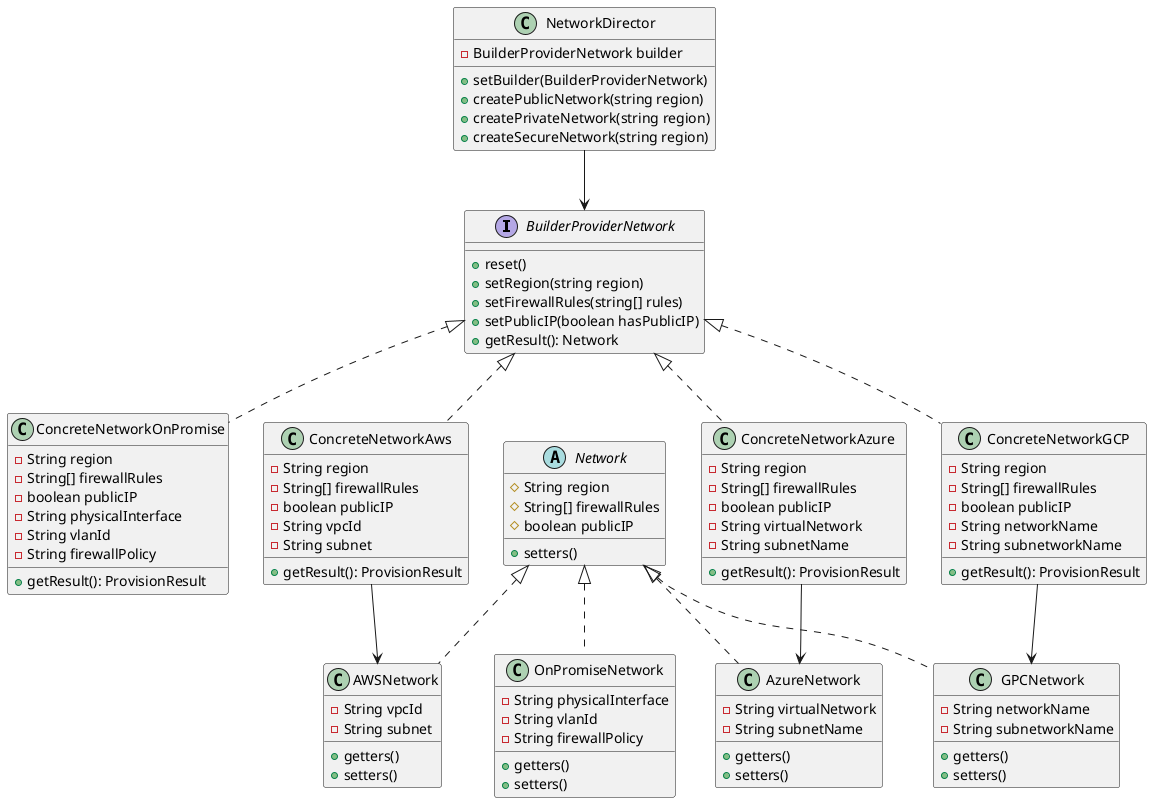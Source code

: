 @startuml build-Network

interface BuilderProviderNetwork {
    + reset()
    + setRegion(string region)
    + setFirewallRules(string[] rules)
    + setPublicIP(boolean hasPublicIP)
    + getResult(): Network
}

class NetworkDirector {
    - BuilderProviderNetwork builder
    + setBuilder(BuilderProviderNetwork)
    + createPublicNetwork(string region)
    + createPrivateNetwork(string region)
    + createSecureNetwork(string region)
}

class ConcreteNetworkAws implements BuilderProviderNetwork {
    - String region
    - String[] firewallRules
    - boolean publicIP
    - String vpcId          
    - String subnet        
    + getResult(): ProvisionResult
}
class ConcreteNetworkAzure implements BuilderProviderNetwork {
    - String region
    - String[] firewallRules
    - boolean publicIP
    - String virtualNetwork
    - String subnetName  
    + getResult(): ProvisionResult

}
class ConcreteNetworkGCP implements BuilderProviderNetwork{
    - String region
    - String[] firewallRules
    - boolean publicIP
    - String networkName
    - String subnetworkName 
    + getResult(): ProvisionResult
    
}
class ConcreteNetworkOnPromise implements BuilderProviderNetwork{
    - String region
    - String[] firewallRules
    - boolean publicIP
    - String physicalInterface
    - String vlanId
    - String firewallPolicy 
    + getResult(): ProvisionResult
    
}

abstract class Network {
    # String region            
    # String[] firewallRules   
    # boolean publicIP         
    + setters()
}

class AWSNetwork implements Network {
    - String vpcId
    - String subnet
    + getters()
    + setters()
}

class AzureNetwork implements Network {
    - String virtualNetwork
    - String subnetName
    + getters()
    + setters()
}

class GPCNetwork implements Network {
    - String networkName
    - String subnetworkName
    + getters()
    + setters()
}

class OnPromiseNetwork implements Network{
    - String physicalInterface
    - String vlanId
    - String firewallPolicy
    + getters()
    + setters()
}

NetworkDirector --> BuilderProviderNetwork
ConcreteNetworkAws --> AWSNetwork
ConcreteNetworkAzure --> AzureNetwork
ConcreteNetworkGCP --> GPCNetwork
@enduml